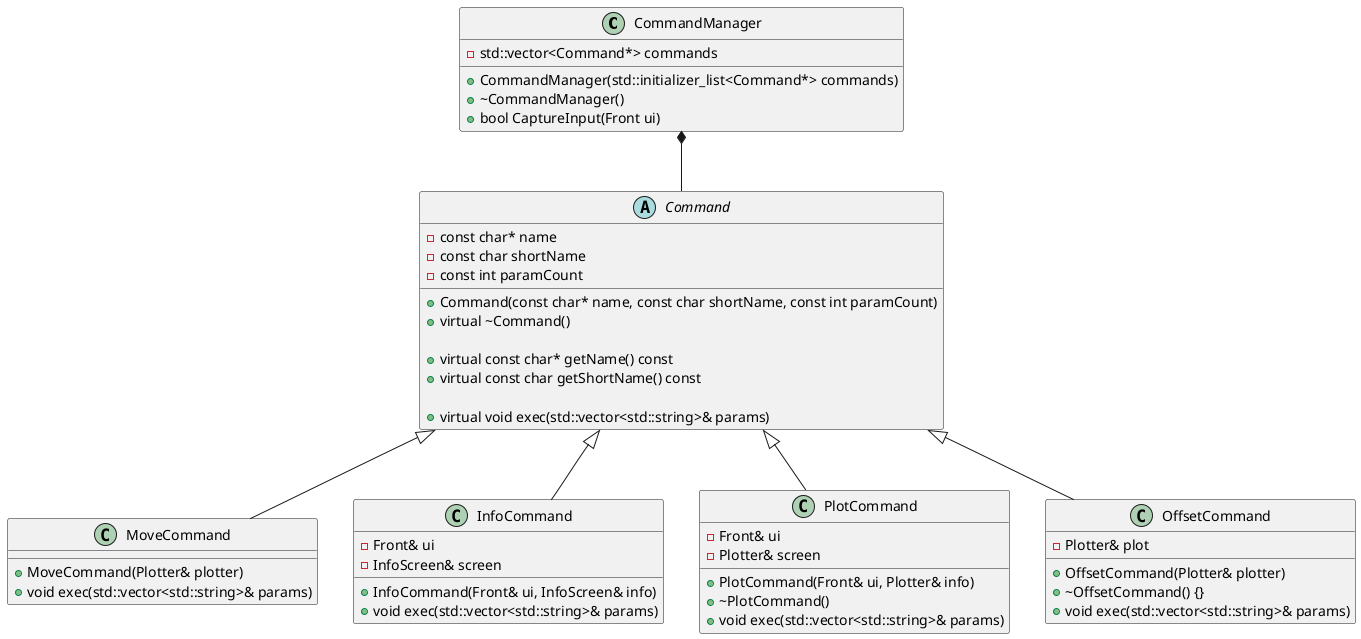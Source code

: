 @startuml Command

class CommandManager {
    - std::vector<Command*> commands

    + CommandManager(std::initializer_list<Command*> commands)
    + ~CommandManager()
    + bool CaptureInput(Front ui)
}
CommandManager *-- Command

abstract class Command {
    - const char* name
    - const char shortName
    - const int paramCount

    + Command(const char* name, const char shortName, const int paramCount)
    + virtual ~Command()

    + virtual const char* getName() const
    + virtual const char getShortName() const

    + virtual void exec(std::vector<std::string>& params)
}

class MoveCommand {
    + MoveCommand(Plotter& plotter)
    + void exec(std::vector<std::string>& params)
}

class InfoCommand {
    - Front& ui
    - InfoScreen& screen

    + InfoCommand(Front& ui, InfoScreen& info)
    + void exec(std::vector<std::string>& params)
}

class PlotCommand {
    -Front& ui
    -Plotter& screen

    +PlotCommand(Front& ui, Plotter& info)
    +~PlotCommand()
    +void exec(std::vector<std::string>& params)
}

class OffsetCommand {
    -Plotter& plot

    +OffsetCommand(Plotter& plotter)
    +~OffsetCommand() {}
    +void exec(std::vector<std::string>& params)
}

Command <|-down- MoveCommand
Command <|-down- PlotCommand
Command <|-down- InfoCommand
Command <|-down- OffsetCommand

@enduml